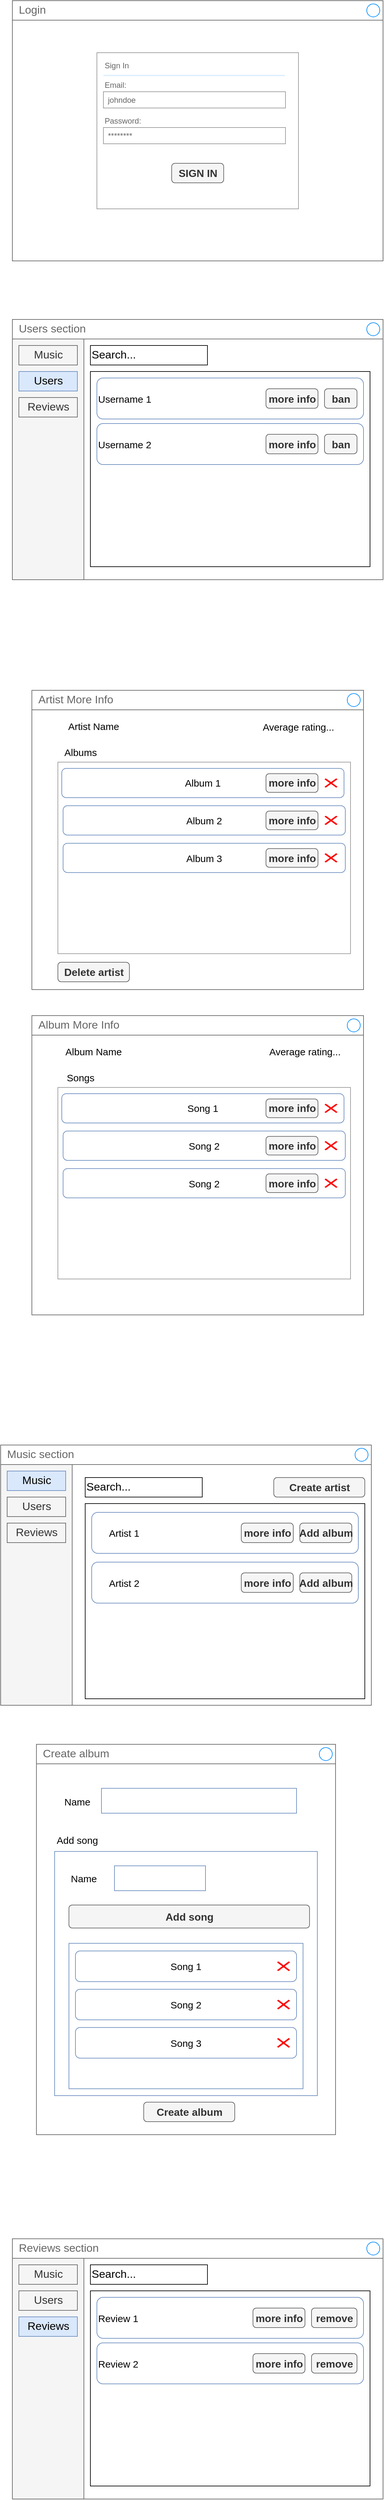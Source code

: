 <mxfile version="20.7.4" type="device"><diagram name="Page-1" id="f1b7ffb7-ca1e-a977-7cf5-a751b3c06c05"><mxGraphModel dx="1147" dy="-486" grid="1" gridSize="10" guides="1" tooltips="1" connect="1" arrows="1" fold="1" page="1" pageScale="1" pageWidth="826" pageHeight="1169" background="none" math="0" shadow="0"><root><mxCell id="0"/><mxCell id="1" parent="0"/><mxCell id="0IpSN0YVQFdOHANV2fOS-104" value="" style="strokeWidth=1;shadow=0;dashed=0;align=center;html=1;shape=mxgraph.mockup.containers.rrect;rSize=0;strokeColor=#666666;fontColor=#666666;fontSize=17;verticalAlign=top;whiteSpace=wrap;fillColor=#ffffff;spacingTop=32;" vertex="1" parent="1"><mxGeometry x="128" y="1330" width="570" height="400" as="geometry"/></mxCell><mxCell id="0IpSN0YVQFdOHANV2fOS-105" value="Login" style="strokeWidth=1;shadow=0;dashed=0;align=center;html=1;shape=mxgraph.mockup.containers.rrect;rSize=0;fontSize=17;fontColor=#666666;strokeColor=#666666;align=left;spacingLeft=8;fillColor=#ffffff;resizeWidth=1;" vertex="1" parent="0IpSN0YVQFdOHANV2fOS-104"><mxGeometry width="570" height="30" relative="1" as="geometry"/></mxCell><mxCell id="0IpSN0YVQFdOHANV2fOS-106" value="" style="shape=ellipse;strokeColor=#008cff;resizable=0;fillColor=none;html=1;" vertex="1" parent="0IpSN0YVQFdOHANV2fOS-105"><mxGeometry x="1" y="0.5" width="20" height="20" relative="1" as="geometry"><mxPoint x="-25" y="-10" as="offset"/></mxGeometry></mxCell><mxCell id="0IpSN0YVQFdOHANV2fOS-108" value="" style="strokeWidth=1;shadow=0;dashed=0;align=center;html=1;shape=mxgraph.mockup.forms.rrect;rSize=0;strokeColor=#999999;fillColor=#ffffff;" vertex="1" parent="0IpSN0YVQFdOHANV2fOS-104"><mxGeometry x="130" y="80" width="310" height="240" as="geometry"/></mxCell><mxCell id="0IpSN0YVQFdOHANV2fOS-109" value="Sign In" style="strokeWidth=1;shadow=0;dashed=0;align=center;html=1;shape=mxgraph.mockup.forms.anchor;fontSize=12;fontColor=#666666;align=left;resizeWidth=1;spacingLeft=0;" vertex="1" parent="0IpSN0YVQFdOHANV2fOS-108"><mxGeometry width="155" height="20" relative="1" as="geometry"><mxPoint x="10" y="10" as="offset"/></mxGeometry></mxCell><mxCell id="0IpSN0YVQFdOHANV2fOS-110" value="" style="shape=line;strokeColor=#ddeeff;strokeWidth=2;html=1;resizeWidth=1;" vertex="1" parent="0IpSN0YVQFdOHANV2fOS-108"><mxGeometry width="279" height="10" relative="1" as="geometry"><mxPoint x="10" y="30" as="offset"/></mxGeometry></mxCell><mxCell id="0IpSN0YVQFdOHANV2fOS-111" value="Email:" style="strokeWidth=1;shadow=0;dashed=0;align=center;html=1;shape=mxgraph.mockup.forms.anchor;fontSize=12;fontColor=#666666;align=left;resizeWidth=1;spacingLeft=0;" vertex="1" parent="0IpSN0YVQFdOHANV2fOS-108"><mxGeometry width="155" height="20" relative="1" as="geometry"><mxPoint x="10" y="40" as="offset"/></mxGeometry></mxCell><mxCell id="0IpSN0YVQFdOHANV2fOS-112" value="johndoe" style="strokeWidth=1;shadow=0;dashed=0;align=center;html=1;shape=mxgraph.mockup.forms.rrect;rSize=0;strokeColor=#999999;fontColor=#666666;align=left;spacingLeft=5;resizeWidth=1;" vertex="1" parent="0IpSN0YVQFdOHANV2fOS-108"><mxGeometry width="280" height="25" relative="1" as="geometry"><mxPoint x="10" y="60" as="offset"/></mxGeometry></mxCell><mxCell id="0IpSN0YVQFdOHANV2fOS-113" value="Password:" style="strokeWidth=1;shadow=0;dashed=0;align=center;html=1;shape=mxgraph.mockup.forms.anchor;fontSize=12;fontColor=#666666;align=left;resizeWidth=1;spacingLeft=0;" vertex="1" parent="0IpSN0YVQFdOHANV2fOS-108"><mxGeometry width="155" height="20" relative="1" as="geometry"><mxPoint x="10" y="95" as="offset"/></mxGeometry></mxCell><mxCell id="0IpSN0YVQFdOHANV2fOS-114" value="********" style="strokeWidth=1;shadow=0;dashed=0;align=center;html=1;shape=mxgraph.mockup.forms.rrect;rSize=0;strokeColor=#999999;fontColor=#666666;align=left;spacingLeft=5;resizeWidth=1;" vertex="1" parent="0IpSN0YVQFdOHANV2fOS-108"><mxGeometry width="280" height="25" relative="1" as="geometry"><mxPoint x="10" y="115" as="offset"/></mxGeometry></mxCell><mxCell id="0IpSN0YVQFdOHANV2fOS-115" value="SIGN IN" style="strokeWidth=1;shadow=0;dashed=0;align=center;html=1;shape=mxgraph.mockup.forms.rrect;rSize=5;strokeColor=#666666;fontColor=#333333;fillColor=#f5f5f5;fontSize=16;fontStyle=1;" vertex="1" parent="0IpSN0YVQFdOHANV2fOS-108"><mxGeometry y="1" width="80" height="30" relative="1" as="geometry"><mxPoint x="115" y="-70" as="offset"/></mxGeometry></mxCell><mxCell id="0IpSN0YVQFdOHANV2fOS-120" value="" style="strokeWidth=1;shadow=0;dashed=0;align=center;html=1;shape=mxgraph.mockup.containers.rrect;rSize=0;strokeColor=#666666;fontColor=#666666;fontSize=17;verticalAlign=top;whiteSpace=wrap;fillColor=#ffffff;spacingTop=32;" vertex="1" parent="1"><mxGeometry x="110" y="3550" width="570" height="400" as="geometry"/></mxCell><mxCell id="0IpSN0YVQFdOHANV2fOS-121" value="Music section" style="strokeWidth=1;shadow=0;dashed=0;align=center;html=1;shape=mxgraph.mockup.containers.rrect;rSize=0;fontSize=17;fontColor=#666666;strokeColor=#666666;align=left;spacingLeft=8;fillColor=#ffffff;resizeWidth=1;" vertex="1" parent="0IpSN0YVQFdOHANV2fOS-120"><mxGeometry width="570" height="30" relative="1" as="geometry"/></mxCell><mxCell id="0IpSN0YVQFdOHANV2fOS-122" value="" style="shape=ellipse;strokeColor=#008cff;resizable=0;fillColor=none;html=1;" vertex="1" parent="0IpSN0YVQFdOHANV2fOS-121"><mxGeometry x="1" y="0.5" width="20" height="20" relative="1" as="geometry"><mxPoint x="-25" y="-10" as="offset"/></mxGeometry></mxCell><mxCell id="0IpSN0YVQFdOHANV2fOS-95" value="" style="strokeColor=#666666;fillColor=#f5f5f5;strokeWidth=1;shadow=0;dashed=0;align=center;html=1;shape=mxgraph.mockup.containers.rrect;rSize=0;fontSize=17;fontColor=#333333;" vertex="1" parent="0IpSN0YVQFdOHANV2fOS-120"><mxGeometry width="110" height="370" relative="1" as="geometry"><mxPoint y="30" as="offset"/></mxGeometry></mxCell><mxCell id="0IpSN0YVQFdOHANV2fOS-131" value="Music" style="strokeWidth=1;shadow=0;dashed=0;align=center;html=1;shape=mxgraph.mockup.containers.rrect;rSize=0;fontSize=17;fillColor=#dae8fc;strokeColor=#6c8ebf;" vertex="1" parent="0IpSN0YVQFdOHANV2fOS-120"><mxGeometry x="10" y="40" width="90" height="30" as="geometry"/></mxCell><mxCell id="0IpSN0YVQFdOHANV2fOS-132" value="Users" style="strokeWidth=1;shadow=0;dashed=0;align=center;html=1;shape=mxgraph.mockup.containers.rrect;rSize=0;fontSize=17;fillColor=#f5f5f5;fontColor=#333333;strokeColor=#666666;" vertex="1" parent="0IpSN0YVQFdOHANV2fOS-120"><mxGeometry x="10" y="80" width="90" height="30" as="geometry"/></mxCell><mxCell id="0IpSN0YVQFdOHANV2fOS-133" value="Reviews" style="strokeWidth=1;shadow=0;dashed=0;align=center;html=1;shape=mxgraph.mockup.containers.rrect;rSize=0;fontSize=17;fillColor=#f5f5f5;fontColor=#333333;strokeColor=#666666;" vertex="1" parent="0IpSN0YVQFdOHANV2fOS-120"><mxGeometry x="10" y="120" width="90" height="30" as="geometry"/></mxCell><mxCell id="0IpSN0YVQFdOHANV2fOS-141" value="Create artist" style="strokeWidth=1;shadow=0;dashed=0;align=center;html=1;shape=mxgraph.mockup.forms.rrect;rSize=5;strokeColor=#666666;fontColor=#333333;fillColor=#f5f5f5;fontSize=16;fontStyle=1;" vertex="1" parent="0IpSN0YVQFdOHANV2fOS-120"><mxGeometry x="420" y="50" width="140" height="30" as="geometry"/></mxCell><mxCell id="0IpSN0YVQFdOHANV2fOS-142" value="Search..." style="strokeWidth=1;shadow=0;dashed=0;align=left;html=1;shape=mxgraph.mockup.containers.rrect;rSize=0;fontSize=17;" vertex="1" parent="0IpSN0YVQFdOHANV2fOS-120"><mxGeometry x="130" y="50" width="180" height="30" as="geometry"/></mxCell><mxCell id="0IpSN0YVQFdOHANV2fOS-143" value="" style="strokeWidth=1;shadow=0;dashed=0;align=left;html=1;shape=mxgraph.mockup.containers.rrect;rSize=0;fontSize=17;" vertex="1" parent="0IpSN0YVQFdOHANV2fOS-120"><mxGeometry x="130" y="90" width="430" height="300" as="geometry"/></mxCell><mxCell id="0IpSN0YVQFdOHANV2fOS-145" value="Add album" style="strokeWidth=1;shadow=0;dashed=0;align=center;html=1;shape=mxgraph.mockup.forms.rrect;rSize=5;strokeColor=#666666;fontColor=#333333;fillColor=#f5f5f5;fontSize=16;fontStyle=1;" vertex="1" parent="0IpSN0YVQFdOHANV2fOS-120"><mxGeometry x="460" y="120" width="80" height="30" as="geometry"/></mxCell><mxCell id="0IpSN0YVQFdOHANV2fOS-170" value="" style="rounded=1;whiteSpace=wrap;html=1;strokeColor=#6C8EBF;fontSize=15;fillColor=none;gradientColor=none;" vertex="1" parent="0IpSN0YVQFdOHANV2fOS-120"><mxGeometry x="140" y="103.5" width="410" height="63" as="geometry"/></mxCell><mxCell id="0IpSN0YVQFdOHANV2fOS-171" value="more info" style="strokeWidth=1;shadow=0;dashed=0;align=center;html=1;shape=mxgraph.mockup.forms.rrect;rSize=5;strokeColor=#666666;fontColor=#333333;fillColor=#f5f5f5;fontSize=16;fontStyle=1;" vertex="1" parent="0IpSN0YVQFdOHANV2fOS-120"><mxGeometry x="370" y="120" width="80" height="30" as="geometry"/></mxCell><mxCell id="0IpSN0YVQFdOHANV2fOS-172" value="Artist 1" style="text;html=1;strokeColor=none;fillColor=none;align=center;verticalAlign=middle;whiteSpace=wrap;rounded=0;fontSize=15;" vertex="1" parent="0IpSN0YVQFdOHANV2fOS-120"><mxGeometry x="160" y="120" width="60" height="30" as="geometry"/></mxCell><mxCell id="0IpSN0YVQFdOHANV2fOS-173" value="" style="rounded=1;whiteSpace=wrap;html=1;strokeColor=#6C8EBF;fontSize=15;fillColor=none;gradientColor=none;" vertex="1" parent="0IpSN0YVQFdOHANV2fOS-120"><mxGeometry x="140" y="180" width="410" height="63" as="geometry"/></mxCell><mxCell id="0IpSN0YVQFdOHANV2fOS-174" value="more info" style="strokeWidth=1;shadow=0;dashed=0;align=center;html=1;shape=mxgraph.mockup.forms.rrect;rSize=5;strokeColor=#666666;fontColor=#333333;fillColor=#f5f5f5;fontSize=16;fontStyle=1;" vertex="1" parent="0IpSN0YVQFdOHANV2fOS-120"><mxGeometry x="370" y="196.5" width="80" height="30" as="geometry"/></mxCell><mxCell id="0IpSN0YVQFdOHANV2fOS-175" value="Artist 2" style="text;html=1;strokeColor=none;fillColor=none;align=center;verticalAlign=middle;whiteSpace=wrap;rounded=0;fontSize=15;" vertex="1" parent="0IpSN0YVQFdOHANV2fOS-120"><mxGeometry x="160" y="196.5" width="60" height="30" as="geometry"/></mxCell><mxCell id="0IpSN0YVQFdOHANV2fOS-176" value="Add album" style="strokeWidth=1;shadow=0;dashed=0;align=center;html=1;shape=mxgraph.mockup.forms.rrect;rSize=5;strokeColor=#666666;fontColor=#333333;fillColor=#f5f5f5;fontSize=16;fontStyle=1;" vertex="1" parent="0IpSN0YVQFdOHANV2fOS-120"><mxGeometry x="460" y="196.5" width="80" height="30" as="geometry"/></mxCell><mxCell id="0IpSN0YVQFdOHANV2fOS-134" value="" style="strokeWidth=1;shadow=0;dashed=0;align=center;html=1;shape=mxgraph.mockup.containers.rrect;rSize=0;strokeColor=#666666;fontColor=#666666;fontSize=17;verticalAlign=top;whiteSpace=wrap;fillColor=#ffffff;spacingTop=32;" vertex="1" parent="1"><mxGeometry x="128" y="1820" width="570" height="400" as="geometry"/></mxCell><mxCell id="0IpSN0YVQFdOHANV2fOS-135" value="Users section" style="strokeWidth=1;shadow=0;dashed=0;align=center;html=1;shape=mxgraph.mockup.containers.rrect;rSize=0;fontSize=17;fontColor=#666666;strokeColor=#666666;align=left;spacingLeft=8;fillColor=#ffffff;resizeWidth=1;" vertex="1" parent="0IpSN0YVQFdOHANV2fOS-134"><mxGeometry width="570" height="30" relative="1" as="geometry"/></mxCell><mxCell id="0IpSN0YVQFdOHANV2fOS-136" value="" style="shape=ellipse;strokeColor=#008cff;resizable=0;fillColor=none;html=1;" vertex="1" parent="0IpSN0YVQFdOHANV2fOS-135"><mxGeometry x="1" y="0.5" width="20" height="20" relative="1" as="geometry"><mxPoint x="-25" y="-10" as="offset"/></mxGeometry></mxCell><mxCell id="0IpSN0YVQFdOHANV2fOS-137" value="" style="strokeColor=#666666;fillColor=#f5f5f5;strokeWidth=1;shadow=0;dashed=0;align=center;html=1;shape=mxgraph.mockup.containers.rrect;rSize=0;fontSize=17;fontColor=#333333;" vertex="1" parent="0IpSN0YVQFdOHANV2fOS-134"><mxGeometry width="110" height="370" relative="1" as="geometry"><mxPoint y="30" as="offset"/></mxGeometry></mxCell><mxCell id="0IpSN0YVQFdOHANV2fOS-138" value="Music" style="strokeWidth=1;shadow=0;dashed=0;align=center;html=1;shape=mxgraph.mockup.containers.rrect;rSize=0;fontSize=17;fillColor=#f5f5f5;fontColor=#333333;strokeColor=#666666;" vertex="1" parent="0IpSN0YVQFdOHANV2fOS-134"><mxGeometry x="10" y="40" width="90" height="30" as="geometry"/></mxCell><mxCell id="0IpSN0YVQFdOHANV2fOS-139" value="Users" style="strokeWidth=1;shadow=0;dashed=0;align=center;html=1;shape=mxgraph.mockup.containers.rrect;rSize=0;fontSize=17;fillColor=#dae8fc;strokeColor=#6c8ebf;" vertex="1" parent="0IpSN0YVQFdOHANV2fOS-134"><mxGeometry x="10" y="80" width="90" height="30" as="geometry"/></mxCell><mxCell id="0IpSN0YVQFdOHANV2fOS-140" value="Reviews" style="strokeWidth=1;shadow=0;dashed=0;align=center;html=1;shape=mxgraph.mockup.containers.rrect;rSize=0;fontSize=17;fillColor=#f5f5f5;fontColor=#333333;strokeColor=#666666;" vertex="1" parent="0IpSN0YVQFdOHANV2fOS-134"><mxGeometry x="10" y="120" width="90" height="30" as="geometry"/></mxCell><mxCell id="0IpSN0YVQFdOHANV2fOS-223" value="" style="strokeWidth=1;shadow=0;dashed=0;align=left;html=1;shape=mxgraph.mockup.containers.rrect;rSize=0;fontSize=17;" vertex="1" parent="0IpSN0YVQFdOHANV2fOS-134"><mxGeometry x="120" y="80" width="430" height="300" as="geometry"/></mxCell><mxCell id="0IpSN0YVQFdOHANV2fOS-224" value="Search..." style="strokeWidth=1;shadow=0;dashed=0;align=left;html=1;shape=mxgraph.mockup.containers.rrect;rSize=0;fontSize=17;" vertex="1" parent="0IpSN0YVQFdOHANV2fOS-134"><mxGeometry x="120" y="40" width="180" height="30" as="geometry"/></mxCell><mxCell id="0IpSN0YVQFdOHANV2fOS-225" value="Username 1" style="rounded=1;whiteSpace=wrap;html=1;strokeColor=#6C8EBF;fontSize=15;fillColor=none;gradientColor=none;align=left;" vertex="1" parent="0IpSN0YVQFdOHANV2fOS-134"><mxGeometry x="130" y="90" width="410" height="63" as="geometry"/></mxCell><mxCell id="0IpSN0YVQFdOHANV2fOS-226" value="more info" style="strokeWidth=1;shadow=0;dashed=0;align=center;html=1;shape=mxgraph.mockup.forms.rrect;rSize=5;strokeColor=#666666;fontColor=#333333;fillColor=#f5f5f5;fontSize=16;fontStyle=1;" vertex="1" parent="0IpSN0YVQFdOHANV2fOS-134"><mxGeometry x="390" y="106.5" width="80" height="30" as="geometry"/></mxCell><mxCell id="0IpSN0YVQFdOHANV2fOS-227" value="ban" style="strokeWidth=1;shadow=0;dashed=0;align=center;html=1;shape=mxgraph.mockup.forms.rrect;rSize=5;strokeColor=#666666;fontColor=#333333;fillColor=#f5f5f5;fontSize=16;fontStyle=1;" vertex="1" parent="0IpSN0YVQFdOHANV2fOS-134"><mxGeometry x="480" y="106.5" width="50" height="30" as="geometry"/></mxCell><mxCell id="0IpSN0YVQFdOHANV2fOS-228" value="Username 2" style="rounded=1;whiteSpace=wrap;html=1;strokeColor=#6C8EBF;fontSize=15;fillColor=none;gradientColor=none;align=left;" vertex="1" parent="0IpSN0YVQFdOHANV2fOS-134"><mxGeometry x="130" y="160" width="410" height="63" as="geometry"/></mxCell><mxCell id="0IpSN0YVQFdOHANV2fOS-229" value="more info" style="strokeWidth=1;shadow=0;dashed=0;align=center;html=1;shape=mxgraph.mockup.forms.rrect;rSize=5;strokeColor=#666666;fontColor=#333333;fillColor=#f5f5f5;fontSize=16;fontStyle=1;" vertex="1" parent="0IpSN0YVQFdOHANV2fOS-134"><mxGeometry x="390" y="176.5" width="80" height="30" as="geometry"/></mxCell><mxCell id="0IpSN0YVQFdOHANV2fOS-230" value="ban" style="strokeWidth=1;shadow=0;dashed=0;align=center;html=1;shape=mxgraph.mockup.forms.rrect;rSize=5;strokeColor=#666666;fontColor=#333333;fillColor=#f5f5f5;fontSize=16;fontStyle=1;" vertex="1" parent="0IpSN0YVQFdOHANV2fOS-134"><mxGeometry x="480" y="176.5" width="50" height="30" as="geometry"/></mxCell><mxCell id="0IpSN0YVQFdOHANV2fOS-146" value="" style="strokeWidth=1;shadow=0;dashed=0;align=center;html=1;shape=mxgraph.mockup.containers.rrect;rSize=0;strokeColor=#666666;fontColor=#666666;fontSize=17;verticalAlign=top;whiteSpace=wrap;fillColor=#ffffff;spacingTop=32;" vertex="1" parent="1"><mxGeometry x="165" y="4010" width="460" height="600" as="geometry"/></mxCell><mxCell id="0IpSN0YVQFdOHANV2fOS-147" value="Create album" style="strokeWidth=1;shadow=0;dashed=0;align=center;html=1;shape=mxgraph.mockup.containers.rrect;rSize=0;fontSize=17;fontColor=#666666;strokeColor=#666666;align=left;spacingLeft=8;fillColor=#ffffff;resizeWidth=1;" vertex="1" parent="0IpSN0YVQFdOHANV2fOS-146"><mxGeometry width="460" height="30" relative="1" as="geometry"/></mxCell><mxCell id="0IpSN0YVQFdOHANV2fOS-148" value="" style="shape=ellipse;strokeColor=#008cff;resizable=0;fillColor=none;html=1;" vertex="1" parent="0IpSN0YVQFdOHANV2fOS-147"><mxGeometry x="1" y="0.5" width="20" height="20" relative="1" as="geometry"><mxPoint x="-25" y="-10" as="offset"/></mxGeometry></mxCell><mxCell id="0IpSN0YVQFdOHANV2fOS-157" value="&lt;font style=&quot;font-size: 15px;&quot;&gt;Name&lt;/font&gt;" style="text;html=1;strokeColor=none;fillColor=none;align=center;verticalAlign=middle;whiteSpace=wrap;rounded=0;" vertex="1" parent="0IpSN0YVQFdOHANV2fOS-146"><mxGeometry x="26" y="70.588" width="74" height="35.294" as="geometry"/></mxCell><mxCell id="0IpSN0YVQFdOHANV2fOS-158" value="" style="rounded=0;whiteSpace=wrap;html=1;strokeColor=#6C8EBF;fontSize=15;" vertex="1" parent="0IpSN0YVQFdOHANV2fOS-146"><mxGeometry x="100" y="67.647" width="300" height="38.235" as="geometry"/></mxCell><mxCell id="0IpSN0YVQFdOHANV2fOS-159" value="Add song" style="text;html=1;strokeColor=none;fillColor=none;align=center;verticalAlign=middle;whiteSpace=wrap;rounded=0;fontSize=15;" vertex="1" parent="0IpSN0YVQFdOHANV2fOS-146"><mxGeometry x="28" y="129.412" width="70" height="35.294" as="geometry"/></mxCell><mxCell id="0IpSN0YVQFdOHANV2fOS-160" value="&lt;font style=&quot;font-size: 15px;&quot;&gt;Name&lt;/font&gt;" style="text;html=1;strokeColor=none;fillColor=none;align=center;verticalAlign=middle;whiteSpace=wrap;rounded=0;" vertex="1" parent="0IpSN0YVQFdOHANV2fOS-146"><mxGeometry x="46" y="188.235" width="54" height="35.294" as="geometry"/></mxCell><mxCell id="0IpSN0YVQFdOHANV2fOS-161" value="" style="rounded=0;whiteSpace=wrap;html=1;strokeColor=#6C8EBF;fontSize=15;" vertex="1" parent="0IpSN0YVQFdOHANV2fOS-146"><mxGeometry x="120" y="186.765" width="140" height="38.235" as="geometry"/></mxCell><mxCell id="0IpSN0YVQFdOHANV2fOS-162" value="" style="rounded=0;whiteSpace=wrap;html=1;strokeColor=#6C8EBF;fontSize=15;gradientColor=none;fillColor=none;" vertex="1" parent="0IpSN0YVQFdOHANV2fOS-146"><mxGeometry x="28" y="164.71" width="404" height="375.29" as="geometry"/></mxCell><mxCell id="0IpSN0YVQFdOHANV2fOS-164" value="Add song" style="strokeWidth=1;shadow=0;dashed=0;align=center;html=1;shape=mxgraph.mockup.forms.rrect;rSize=5;strokeColor=#666666;fontColor=#333333;fillColor=#f5f5f5;fontSize=16;fontStyle=1;" vertex="1" parent="0IpSN0YVQFdOHANV2fOS-146"><mxGeometry x="50" y="247.059" width="370" height="35.294" as="geometry"/></mxCell><mxCell id="0IpSN0YVQFdOHANV2fOS-165" value="" style="rounded=0;whiteSpace=wrap;html=1;strokeColor=#6C8EBF;fontSize=15;fillColor=none;gradientColor=none;" vertex="1" parent="0IpSN0YVQFdOHANV2fOS-146"><mxGeometry x="50" y="305.882" width="360" height="223.529" as="geometry"/></mxCell><mxCell id="0IpSN0YVQFdOHANV2fOS-166" value="Song 1" style="rounded=1;whiteSpace=wrap;html=1;strokeColor=#6C8EBF;fontSize=15;fillColor=none;gradientColor=none;" vertex="1" parent="0IpSN0YVQFdOHANV2fOS-146"><mxGeometry x="60" y="317.647" width="340" height="47.059" as="geometry"/></mxCell><mxCell id="0IpSN0YVQFdOHANV2fOS-167" value="Song 2" style="rounded=1;whiteSpace=wrap;html=1;strokeColor=#6C8EBF;fontSize=15;fillColor=none;gradientColor=none;" vertex="1" parent="0IpSN0YVQFdOHANV2fOS-146"><mxGeometry x="60" y="376.471" width="340" height="47.059" as="geometry"/></mxCell><mxCell id="0IpSN0YVQFdOHANV2fOS-168" value="Song 3" style="rounded=1;whiteSpace=wrap;html=1;strokeColor=#6C8EBF;fontSize=15;fillColor=none;gradientColor=none;" vertex="1" parent="0IpSN0YVQFdOHANV2fOS-146"><mxGeometry x="60" y="435.294" width="340" height="47.059" as="geometry"/></mxCell><mxCell id="0IpSN0YVQFdOHANV2fOS-169" value="Create album" style="strokeWidth=1;shadow=0;dashed=0;align=center;html=1;shape=mxgraph.mockup.forms.rrect;rSize=5;strokeColor=#666666;fontColor=#333333;fillColor=#f5f5f5;fontSize=16;fontStyle=1;" vertex="1" parent="0IpSN0YVQFdOHANV2fOS-146"><mxGeometry x="165" y="550" width="140" height="30" as="geometry"/></mxCell><mxCell id="0IpSN0YVQFdOHANV2fOS-189" value="" style="shape=mxgraph.mockup.markup.redX;fillColor=#ff0000;html=1;shadow=0;strokeColor=none;fontSize=15;" vertex="1" parent="0IpSN0YVQFdOHANV2fOS-146"><mxGeometry x="370" y="392.5" width="20" height="15" as="geometry"/></mxCell><mxCell id="0IpSN0YVQFdOHANV2fOS-190" value="" style="shape=mxgraph.mockup.markup.redX;fillColor=#ff0000;html=1;shadow=0;strokeColor=none;fontSize=15;" vertex="1" parent="0IpSN0YVQFdOHANV2fOS-146"><mxGeometry x="370" y="451.32" width="20" height="15" as="geometry"/></mxCell><mxCell id="0IpSN0YVQFdOHANV2fOS-188" value="" style="shape=mxgraph.mockup.markup.redX;fillColor=#ff0000;html=1;shadow=0;strokeColor=none;fontSize=15;" vertex="1" parent="0IpSN0YVQFdOHANV2fOS-146"><mxGeometry x="370" y="333.68" width="20" height="15" as="geometry"/></mxCell><mxCell id="0IpSN0YVQFdOHANV2fOS-177" value="" style="strokeWidth=1;shadow=0;dashed=0;align=center;html=1;shape=mxgraph.mockup.containers.rrect;rSize=0;strokeColor=#666666;fontColor=#666666;fontSize=17;verticalAlign=top;whiteSpace=wrap;fillColor=#ffffff;spacingTop=32;" vertex="1" parent="1"><mxGeometry x="158" y="2390" width="510" height="460" as="geometry"/></mxCell><mxCell id="0IpSN0YVQFdOHANV2fOS-178" value="Artist More Info" style="strokeWidth=1;shadow=0;dashed=0;align=center;html=1;shape=mxgraph.mockup.containers.rrect;rSize=0;fontSize=17;fontColor=#666666;strokeColor=#666666;align=left;spacingLeft=8;fillColor=#ffffff;resizeWidth=1;" vertex="1" parent="0IpSN0YVQFdOHANV2fOS-177"><mxGeometry width="510" height="30" relative="1" as="geometry"/></mxCell><mxCell id="0IpSN0YVQFdOHANV2fOS-179" value="" style="shape=ellipse;strokeColor=#008cff;resizable=0;fillColor=none;html=1;" vertex="1" parent="0IpSN0YVQFdOHANV2fOS-178"><mxGeometry x="1" y="0.5" width="20" height="20" relative="1" as="geometry"><mxPoint x="-25" y="-10" as="offset"/></mxGeometry></mxCell><mxCell id="0IpSN0YVQFdOHANV2fOS-180" value="" style="strokeWidth=1;shadow=0;dashed=0;align=center;html=1;shape=mxgraph.mockup.forms.rrect;rSize=0;strokeColor=#999999;fillColor=#ffffff;" vertex="1" parent="0IpSN0YVQFdOHANV2fOS-177"><mxGeometry x="40" y="110.4" width="450" height="294.4" as="geometry"/></mxCell><mxCell id="0IpSN0YVQFdOHANV2fOS-181" value="" style="strokeWidth=1;shadow=0;dashed=0;align=center;html=1;shape=mxgraph.mockup.forms.anchor;fontSize=12;fontColor=#666666;align=left;resizeWidth=1;spacingLeft=0;" vertex="1" parent="0IpSN0YVQFdOHANV2fOS-180"><mxGeometry width="225.0" height="20" relative="1" as="geometry"><mxPoint x="10" y="10" as="offset"/></mxGeometry></mxCell><mxCell id="0IpSN0YVQFdOHANV2fOS-194" value="Album 1" style="rounded=1;whiteSpace=wrap;html=1;strokeColor=#6C8EBF;fontSize=15;fillColor=none;gradientColor=none;" vertex="1" parent="0IpSN0YVQFdOHANV2fOS-180"><mxGeometry x="6" y="9.572" width="434" height="45.046" as="geometry"/></mxCell><mxCell id="0IpSN0YVQFdOHANV2fOS-195" value="Album 2" style="rounded=1;whiteSpace=wrap;html=1;strokeColor=#6C8EBF;fontSize=15;fillColor=none;gradientColor=none;" vertex="1" parent="0IpSN0YVQFdOHANV2fOS-180"><mxGeometry x="8" y="67.005" width="434" height="45.046" as="geometry"/></mxCell><mxCell id="0IpSN0YVQFdOHANV2fOS-196" value="Album 3" style="rounded=1;whiteSpace=wrap;html=1;strokeColor=#6C8EBF;fontSize=15;fillColor=none;gradientColor=none;" vertex="1" parent="0IpSN0YVQFdOHANV2fOS-180"><mxGeometry x="8" y="124.677" width="434" height="45.046" as="geometry"/></mxCell><mxCell id="0IpSN0YVQFdOHANV2fOS-197" value="" style="shape=mxgraph.mockup.markup.redX;fillColor=#ff0000;html=1;shadow=0;strokeColor=none;fontSize=15;" vertex="1" parent="0IpSN0YVQFdOHANV2fOS-180"><mxGeometry x="410" y="24.916" width="20" height="14.358" as="geometry"/></mxCell><mxCell id="0IpSN0YVQFdOHANV2fOS-198" value="" style="shape=mxgraph.mockup.markup.redX;fillColor=#ff0000;html=1;shadow=0;strokeColor=none;fontSize=15;" vertex="1" parent="0IpSN0YVQFdOHANV2fOS-180"><mxGeometry x="410" y="82.349" width="20" height="14.358" as="geometry"/></mxCell><mxCell id="0IpSN0YVQFdOHANV2fOS-199" value="" style="shape=mxgraph.mockup.markup.redX;fillColor=#ff0000;html=1;shadow=0;strokeColor=none;fontSize=15;" vertex="1" parent="0IpSN0YVQFdOHANV2fOS-180"><mxGeometry x="410" y="140.021" width="20" height="14.358" as="geometry"/></mxCell><mxCell id="0IpSN0YVQFdOHANV2fOS-200" value="more info" style="strokeWidth=1;shadow=0;dashed=0;align=center;html=1;shape=mxgraph.mockup.forms.rrect;rSize=5;strokeColor=#666666;fontColor=#333333;fillColor=#f5f5f5;fontSize=16;fontStyle=1;" vertex="1" parent="0IpSN0YVQFdOHANV2fOS-180"><mxGeometry x="320" y="17.737" width="80" height="28.716" as="geometry"/></mxCell><mxCell id="0IpSN0YVQFdOHANV2fOS-201" value="more info" style="strokeWidth=1;shadow=0;dashed=0;align=center;html=1;shape=mxgraph.mockup.forms.rrect;rSize=5;strokeColor=#666666;fontColor=#333333;fillColor=#f5f5f5;fontSize=16;fontStyle=1;" vertex="1" parent="0IpSN0YVQFdOHANV2fOS-180"><mxGeometry x="320" y="75.17" width="80" height="28.716" as="geometry"/></mxCell><mxCell id="0IpSN0YVQFdOHANV2fOS-202" value="more info" style="strokeWidth=1;shadow=0;dashed=0;align=center;html=1;shape=mxgraph.mockup.forms.rrect;rSize=5;strokeColor=#666666;fontColor=#333333;fillColor=#f5f5f5;fontSize=16;fontStyle=1;" vertex="1" parent="0IpSN0YVQFdOHANV2fOS-180"><mxGeometry x="320" y="132.842" width="80" height="28.716" as="geometry"/></mxCell><mxCell id="0IpSN0YVQFdOHANV2fOS-192" value="Artist Name" style="text;html=1;strokeColor=none;fillColor=none;align=center;verticalAlign=middle;whiteSpace=wrap;rounded=0;fontSize=15;" vertex="1" parent="0IpSN0YVQFdOHANV2fOS-177"><mxGeometry x="10" y="40.004" width="170" height="30.667" as="geometry"/></mxCell><mxCell id="0IpSN0YVQFdOHANV2fOS-193" value="Albums" style="text;html=1;strokeColor=none;fillColor=none;align=center;verticalAlign=middle;whiteSpace=wrap;rounded=0;fontSize=15;" vertex="1" parent="0IpSN0YVQFdOHANV2fOS-177"><mxGeometry x="40" y="79.736" width="70" height="30.664" as="geometry"/></mxCell><mxCell id="0IpSN0YVQFdOHANV2fOS-187" value="Delete artist" style="strokeWidth=1;shadow=0;dashed=0;align=center;html=1;shape=mxgraph.mockup.forms.rrect;rSize=5;strokeColor=#666666;fontColor=#333333;fillColor=#f5f5f5;fontSize=16;fontStyle=1;" vertex="1" parent="0IpSN0YVQFdOHANV2fOS-177"><mxGeometry y="1" width="110" height="30" relative="1" as="geometry"><mxPoint x="40" y="-42" as="offset"/></mxGeometry></mxCell><mxCell id="0IpSN0YVQFdOHANV2fOS-246" value="Average rating..." style="text;html=1;strokeColor=none;fillColor=none;align=center;verticalAlign=middle;whiteSpace=wrap;rounded=0;fontSize=15;" vertex="1" parent="0IpSN0YVQFdOHANV2fOS-177"><mxGeometry x="330" y="40.67" width="160" height="30" as="geometry"/></mxCell><mxCell id="0IpSN0YVQFdOHANV2fOS-203" value="" style="strokeWidth=1;shadow=0;dashed=0;align=center;html=1;shape=mxgraph.mockup.containers.rrect;rSize=0;strokeColor=#666666;fontColor=#666666;fontSize=17;verticalAlign=top;whiteSpace=wrap;fillColor=#ffffff;spacingTop=32;" vertex="1" parent="1"><mxGeometry x="158" y="2890" width="510" height="460" as="geometry"/></mxCell><mxCell id="0IpSN0YVQFdOHANV2fOS-204" value="Album More Info&amp;nbsp;" style="strokeWidth=1;shadow=0;dashed=0;align=center;html=1;shape=mxgraph.mockup.containers.rrect;rSize=0;fontSize=17;fontColor=#666666;strokeColor=#666666;align=left;spacingLeft=8;fillColor=#ffffff;resizeWidth=1;" vertex="1" parent="0IpSN0YVQFdOHANV2fOS-203"><mxGeometry width="510" height="30" relative="1" as="geometry"/></mxCell><mxCell id="0IpSN0YVQFdOHANV2fOS-205" value="" style="shape=ellipse;strokeColor=#008cff;resizable=0;fillColor=none;html=1;" vertex="1" parent="0IpSN0YVQFdOHANV2fOS-204"><mxGeometry x="1" y="0.5" width="20" height="20" relative="1" as="geometry"><mxPoint x="-25" y="-10" as="offset"/></mxGeometry></mxCell><mxCell id="0IpSN0YVQFdOHANV2fOS-206" value="" style="strokeWidth=1;shadow=0;dashed=0;align=center;html=1;shape=mxgraph.mockup.forms.rrect;rSize=0;strokeColor=#999999;fillColor=#ffffff;" vertex="1" parent="0IpSN0YVQFdOHANV2fOS-203"><mxGeometry x="40" y="110.4" width="450" height="294.4" as="geometry"/></mxCell><mxCell id="0IpSN0YVQFdOHANV2fOS-207" value="" style="strokeWidth=1;shadow=0;dashed=0;align=center;html=1;shape=mxgraph.mockup.forms.anchor;fontSize=12;fontColor=#666666;align=left;resizeWidth=1;spacingLeft=0;" vertex="1" parent="0IpSN0YVQFdOHANV2fOS-206"><mxGeometry width="225.0" height="20" relative="1" as="geometry"><mxPoint x="10" y="10" as="offset"/></mxGeometry></mxCell><mxCell id="0IpSN0YVQFdOHANV2fOS-208" value="Song 1" style="rounded=1;whiteSpace=wrap;html=1;strokeColor=#6C8EBF;fontSize=15;fillColor=none;gradientColor=none;" vertex="1" parent="0IpSN0YVQFdOHANV2fOS-206"><mxGeometry x="6" y="9.572" width="434" height="45.046" as="geometry"/></mxCell><mxCell id="0IpSN0YVQFdOHANV2fOS-209" value="Song 2" style="rounded=1;whiteSpace=wrap;html=1;strokeColor=#6C8EBF;fontSize=15;fillColor=none;gradientColor=none;" vertex="1" parent="0IpSN0YVQFdOHANV2fOS-206"><mxGeometry x="8" y="67.005" width="434" height="45.046" as="geometry"/></mxCell><mxCell id="0IpSN0YVQFdOHANV2fOS-210" value="Song 2" style="rounded=1;whiteSpace=wrap;html=1;strokeColor=#6C8EBF;fontSize=15;fillColor=none;gradientColor=none;" vertex="1" parent="0IpSN0YVQFdOHANV2fOS-206"><mxGeometry x="8" y="124.677" width="434" height="45.046" as="geometry"/></mxCell><mxCell id="0IpSN0YVQFdOHANV2fOS-211" value="" style="shape=mxgraph.mockup.markup.redX;fillColor=#ff0000;html=1;shadow=0;strokeColor=none;fontSize=15;" vertex="1" parent="0IpSN0YVQFdOHANV2fOS-206"><mxGeometry x="410" y="24.916" width="20" height="14.358" as="geometry"/></mxCell><mxCell id="0IpSN0YVQFdOHANV2fOS-212" value="" style="shape=mxgraph.mockup.markup.redX;fillColor=#ff0000;html=1;shadow=0;strokeColor=none;fontSize=15;" vertex="1" parent="0IpSN0YVQFdOHANV2fOS-206"><mxGeometry x="410" y="82.349" width="20" height="14.358" as="geometry"/></mxCell><mxCell id="0IpSN0YVQFdOHANV2fOS-213" value="" style="shape=mxgraph.mockup.markup.redX;fillColor=#ff0000;html=1;shadow=0;strokeColor=none;fontSize=15;" vertex="1" parent="0IpSN0YVQFdOHANV2fOS-206"><mxGeometry x="410" y="140.021" width="20" height="14.358" as="geometry"/></mxCell><mxCell id="0IpSN0YVQFdOHANV2fOS-214" value="more info" style="strokeWidth=1;shadow=0;dashed=0;align=center;html=1;shape=mxgraph.mockup.forms.rrect;rSize=5;strokeColor=#666666;fontColor=#333333;fillColor=#f5f5f5;fontSize=16;fontStyle=1;" vertex="1" parent="0IpSN0YVQFdOHANV2fOS-206"><mxGeometry x="320" y="17.737" width="80" height="28.716" as="geometry"/></mxCell><mxCell id="0IpSN0YVQFdOHANV2fOS-215" value="more info" style="strokeWidth=1;shadow=0;dashed=0;align=center;html=1;shape=mxgraph.mockup.forms.rrect;rSize=5;strokeColor=#666666;fontColor=#333333;fillColor=#f5f5f5;fontSize=16;fontStyle=1;" vertex="1" parent="0IpSN0YVQFdOHANV2fOS-206"><mxGeometry x="320" y="75.17" width="80" height="28.716" as="geometry"/></mxCell><mxCell id="0IpSN0YVQFdOHANV2fOS-216" value="more info" style="strokeWidth=1;shadow=0;dashed=0;align=center;html=1;shape=mxgraph.mockup.forms.rrect;rSize=5;strokeColor=#666666;fontColor=#333333;fillColor=#f5f5f5;fontSize=16;fontStyle=1;" vertex="1" parent="0IpSN0YVQFdOHANV2fOS-206"><mxGeometry x="320" y="132.842" width="80" height="28.716" as="geometry"/></mxCell><mxCell id="0IpSN0YVQFdOHANV2fOS-217" value="Album Name" style="text;html=1;strokeColor=none;fillColor=none;align=center;verticalAlign=middle;whiteSpace=wrap;rounded=0;fontSize=15;" vertex="1" parent="0IpSN0YVQFdOHANV2fOS-203"><mxGeometry x="10" y="40.004" width="170" height="30.667" as="geometry"/></mxCell><mxCell id="0IpSN0YVQFdOHANV2fOS-218" value="Songs" style="text;html=1;strokeColor=none;fillColor=none;align=center;verticalAlign=middle;whiteSpace=wrap;rounded=0;fontSize=15;" vertex="1" parent="0IpSN0YVQFdOHANV2fOS-203"><mxGeometry x="40" y="79.736" width="70" height="30.664" as="geometry"/></mxCell><mxCell id="0IpSN0YVQFdOHANV2fOS-247" value="Average rating..." style="text;html=1;strokeColor=none;fillColor=none;align=center;verticalAlign=middle;whiteSpace=wrap;rounded=0;fontSize=15;" vertex="1" parent="0IpSN0YVQFdOHANV2fOS-203"><mxGeometry x="340" y="40.34" width="160" height="30" as="geometry"/></mxCell><mxCell id="0IpSN0YVQFdOHANV2fOS-231" value="" style="strokeWidth=1;shadow=0;dashed=0;align=center;html=1;shape=mxgraph.mockup.containers.rrect;rSize=0;strokeColor=#666666;fontColor=#666666;fontSize=17;verticalAlign=top;whiteSpace=wrap;fillColor=#ffffff;spacingTop=32;" vertex="1" parent="1"><mxGeometry x="128" y="4770" width="570" height="400" as="geometry"/></mxCell><mxCell id="0IpSN0YVQFdOHANV2fOS-232" value="Reviews section" style="strokeWidth=1;shadow=0;dashed=0;align=center;html=1;shape=mxgraph.mockup.containers.rrect;rSize=0;fontSize=17;fontColor=#666666;strokeColor=#666666;align=left;spacingLeft=8;fillColor=#ffffff;resizeWidth=1;" vertex="1" parent="0IpSN0YVQFdOHANV2fOS-231"><mxGeometry width="570" height="30" relative="1" as="geometry"/></mxCell><mxCell id="0IpSN0YVQFdOHANV2fOS-233" value="" style="shape=ellipse;strokeColor=#008cff;resizable=0;fillColor=none;html=1;" vertex="1" parent="0IpSN0YVQFdOHANV2fOS-232"><mxGeometry x="1" y="0.5" width="20" height="20" relative="1" as="geometry"><mxPoint x="-25" y="-10" as="offset"/></mxGeometry></mxCell><mxCell id="0IpSN0YVQFdOHANV2fOS-234" value="" style="strokeColor=#666666;fillColor=#f5f5f5;strokeWidth=1;shadow=0;dashed=0;align=center;html=1;shape=mxgraph.mockup.containers.rrect;rSize=0;fontSize=17;fontColor=#333333;" vertex="1" parent="0IpSN0YVQFdOHANV2fOS-231"><mxGeometry width="110" height="370" relative="1" as="geometry"><mxPoint y="30" as="offset"/></mxGeometry></mxCell><mxCell id="0IpSN0YVQFdOHANV2fOS-235" value="Music" style="strokeWidth=1;shadow=0;dashed=0;align=center;html=1;shape=mxgraph.mockup.containers.rrect;rSize=0;fontSize=17;fillColor=#f5f5f5;fontColor=#333333;strokeColor=#666666;" vertex="1" parent="0IpSN0YVQFdOHANV2fOS-231"><mxGeometry x="10" y="40" width="90" height="30" as="geometry"/></mxCell><mxCell id="0IpSN0YVQFdOHANV2fOS-236" value="Users" style="strokeWidth=1;shadow=0;dashed=0;align=center;html=1;shape=mxgraph.mockup.containers.rrect;rSize=0;fontSize=17;fillColor=#f5f5f5;fontColor=#333333;strokeColor=#666666;" vertex="1" parent="0IpSN0YVQFdOHANV2fOS-231"><mxGeometry x="10" y="80" width="90" height="30" as="geometry"/></mxCell><mxCell id="0IpSN0YVQFdOHANV2fOS-237" value="Reviews" style="strokeWidth=1;shadow=0;dashed=0;align=center;html=1;shape=mxgraph.mockup.containers.rrect;rSize=0;fontSize=17;fillColor=#dae8fc;strokeColor=#6c8ebf;" vertex="1" parent="0IpSN0YVQFdOHANV2fOS-231"><mxGeometry x="10" y="120" width="90" height="30" as="geometry"/></mxCell><mxCell id="0IpSN0YVQFdOHANV2fOS-238" value="" style="strokeWidth=1;shadow=0;dashed=0;align=left;html=1;shape=mxgraph.mockup.containers.rrect;rSize=0;fontSize=17;" vertex="1" parent="0IpSN0YVQFdOHANV2fOS-231"><mxGeometry x="120" y="80" width="430" height="300" as="geometry"/></mxCell><mxCell id="0IpSN0YVQFdOHANV2fOS-239" value="Search..." style="strokeWidth=1;shadow=0;dashed=0;align=left;html=1;shape=mxgraph.mockup.containers.rrect;rSize=0;fontSize=17;" vertex="1" parent="0IpSN0YVQFdOHANV2fOS-231"><mxGeometry x="120" y="40" width="180" height="30" as="geometry"/></mxCell><mxCell id="0IpSN0YVQFdOHANV2fOS-240" value="Review 1" style="rounded=1;whiteSpace=wrap;html=1;strokeColor=#6C8EBF;fontSize=15;fillColor=none;gradientColor=none;align=left;" vertex="1" parent="0IpSN0YVQFdOHANV2fOS-231"><mxGeometry x="130" y="90" width="410" height="63" as="geometry"/></mxCell><mxCell id="0IpSN0YVQFdOHANV2fOS-241" value="more info" style="strokeWidth=1;shadow=0;dashed=0;align=center;html=1;shape=mxgraph.mockup.forms.rrect;rSize=5;strokeColor=#666666;fontColor=#333333;fillColor=#f5f5f5;fontSize=16;fontStyle=1;" vertex="1" parent="0IpSN0YVQFdOHANV2fOS-231"><mxGeometry x="370" y="106.5" width="80" height="30" as="geometry"/></mxCell><mxCell id="0IpSN0YVQFdOHANV2fOS-242" value="remove" style="strokeWidth=1;shadow=0;dashed=0;align=center;html=1;shape=mxgraph.mockup.forms.rrect;rSize=5;strokeColor=#666666;fontColor=#333333;fillColor=#f5f5f5;fontSize=16;fontStyle=1;" vertex="1" parent="0IpSN0YVQFdOHANV2fOS-231"><mxGeometry x="460" y="106.5" width="70" height="30" as="geometry"/></mxCell><mxCell id="0IpSN0YVQFdOHANV2fOS-243" value="Review 2" style="rounded=1;whiteSpace=wrap;html=1;strokeColor=#6C8EBF;fontSize=15;fillColor=none;gradientColor=none;align=left;" vertex="1" parent="0IpSN0YVQFdOHANV2fOS-231"><mxGeometry x="130" y="160" width="410" height="63" as="geometry"/></mxCell><mxCell id="0IpSN0YVQFdOHANV2fOS-244" value="more info" style="strokeWidth=1;shadow=0;dashed=0;align=center;html=1;shape=mxgraph.mockup.forms.rrect;rSize=5;strokeColor=#666666;fontColor=#333333;fillColor=#f5f5f5;fontSize=16;fontStyle=1;" vertex="1" parent="0IpSN0YVQFdOHANV2fOS-231"><mxGeometry x="370" y="176.5" width="80" height="30" as="geometry"/></mxCell><mxCell id="0IpSN0YVQFdOHANV2fOS-245" value="remove" style="strokeWidth=1;shadow=0;dashed=0;align=center;html=1;shape=mxgraph.mockup.forms.rrect;rSize=5;strokeColor=#666666;fontColor=#333333;fillColor=#f5f5f5;fontSize=16;fontStyle=1;" vertex="1" parent="0IpSN0YVQFdOHANV2fOS-231"><mxGeometry x="460" y="176.5" width="70" height="30" as="geometry"/></mxCell></root></mxGraphModel></diagram></mxfile>